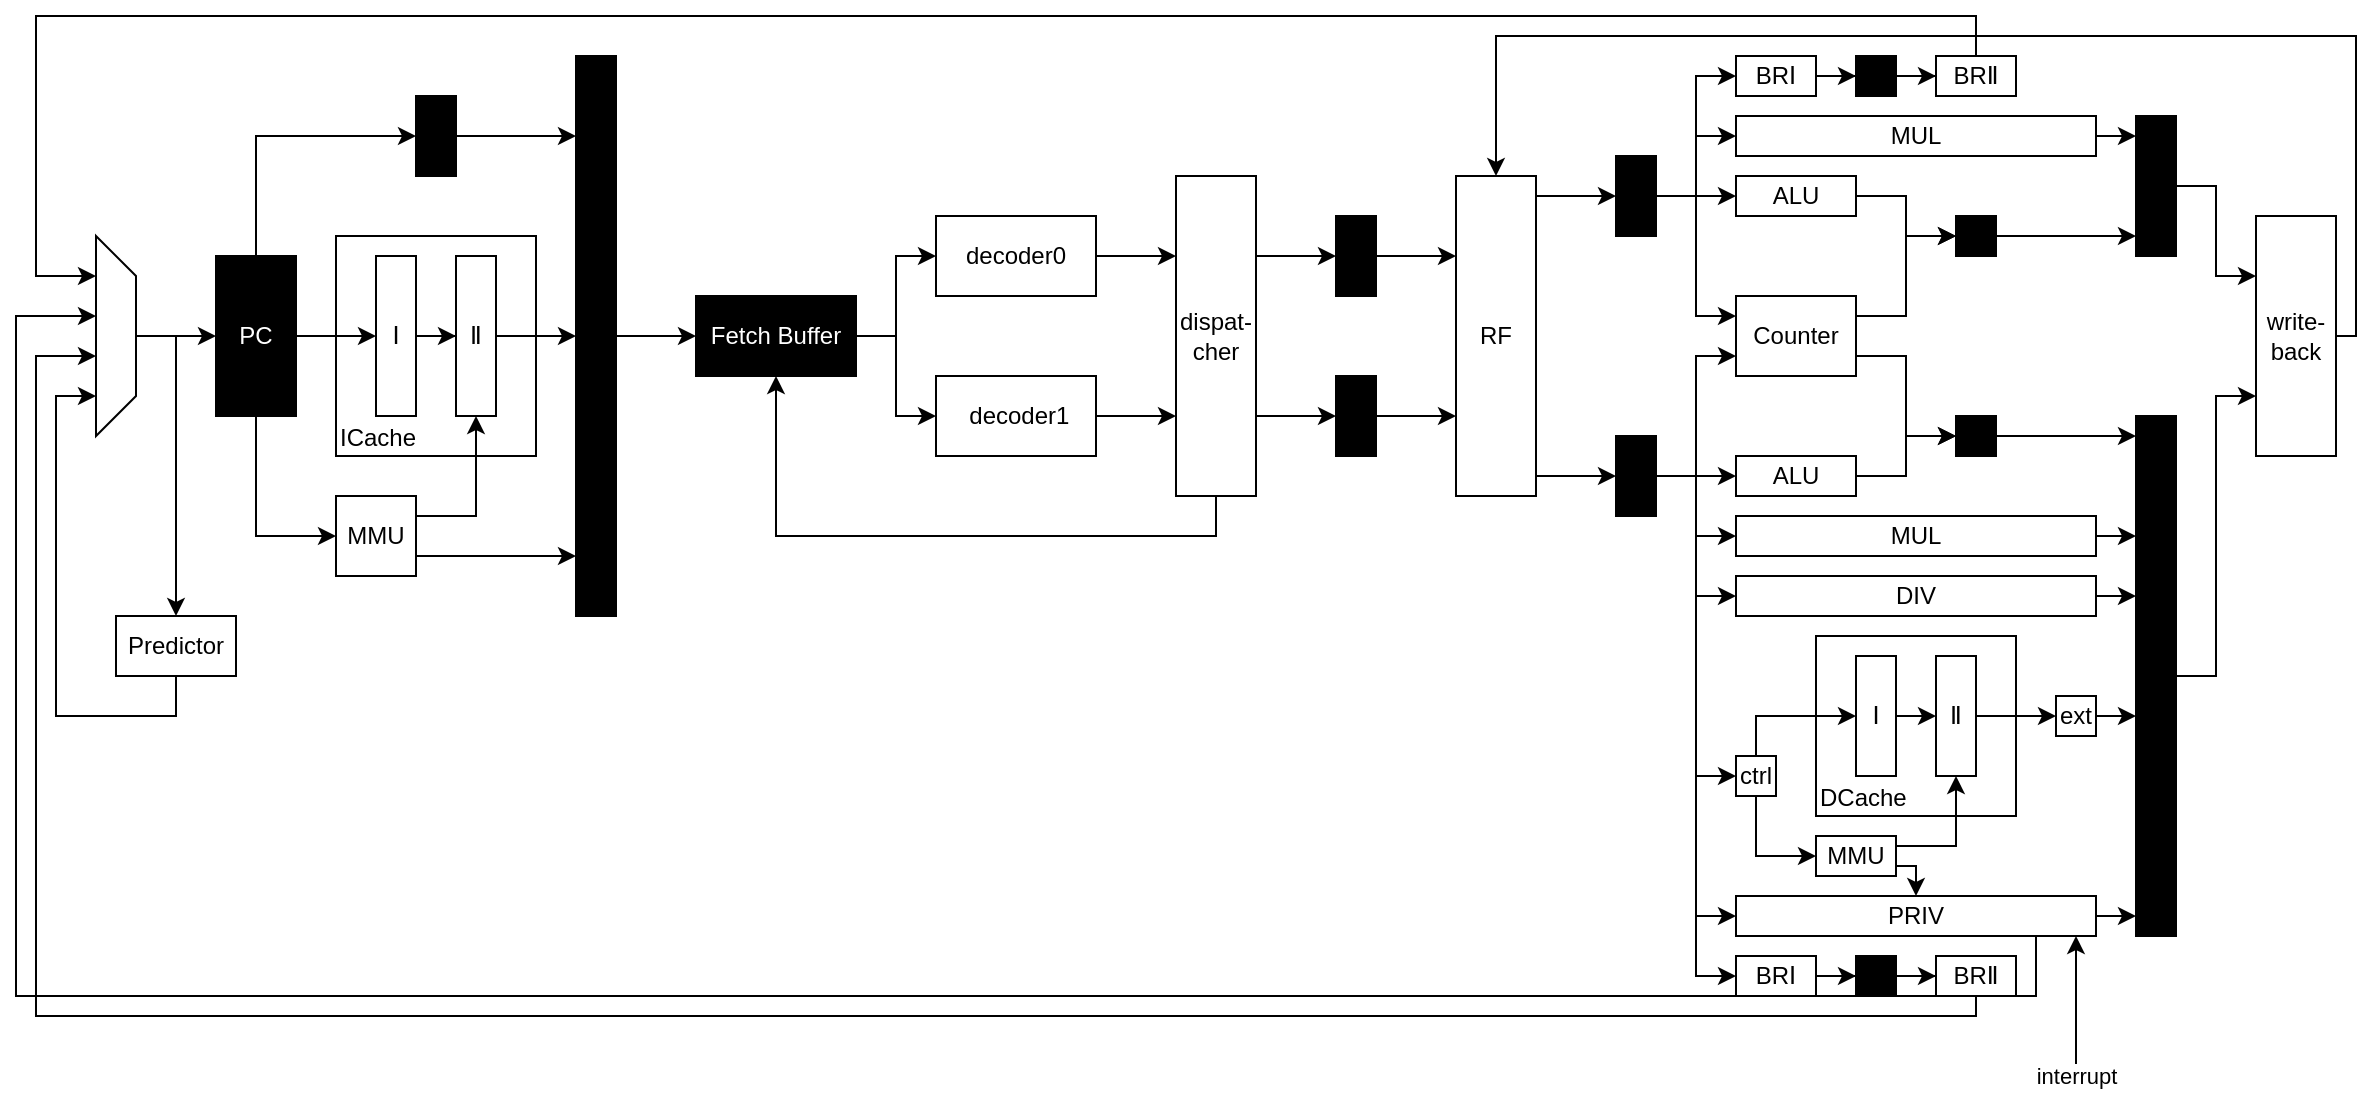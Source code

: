 <mxfile version="21.6.6" type="github">
  <diagram name="第 1 页" id="ULntmJ6luGdge8_btmcy">
    <mxGraphModel dx="696" dy="472" grid="1" gridSize="10" guides="0" tooltips="1" connect="1" arrows="1" fold="1" page="1" pageScale="1" pageWidth="1920" pageHeight="1200" math="0" shadow="0">
      <root>
        <mxCell id="0" />
        <mxCell id="1" parent="0" />
        <mxCell id="0Cq3oTAjbcM4r4e-5C2h-18" value="" style="edgeStyle=orthogonalEdgeStyle;rounded=0;orthogonalLoop=1;jettySize=auto;html=1;" edge="1" parent="1" source="0Cq3oTAjbcM4r4e-5C2h-2" target="0Cq3oTAjbcM4r4e-5C2h-17">
          <mxGeometry relative="1" as="geometry" />
        </mxCell>
        <mxCell id="0Cq3oTAjbcM4r4e-5C2h-154" style="edgeStyle=orthogonalEdgeStyle;rounded=0;orthogonalLoop=1;jettySize=auto;html=1;exitX=0.5;exitY=1;exitDx=0;exitDy=0;entryX=0;entryY=0.5;entryDx=0;entryDy=0;" edge="1" parent="1" source="0Cq3oTAjbcM4r4e-5C2h-2" target="0Cq3oTAjbcM4r4e-5C2h-153">
          <mxGeometry relative="1" as="geometry" />
        </mxCell>
        <mxCell id="0Cq3oTAjbcM4r4e-5C2h-159" style="edgeStyle=orthogonalEdgeStyle;rounded=0;orthogonalLoop=1;jettySize=auto;html=1;exitX=0.5;exitY=0;exitDx=0;exitDy=0;entryX=0;entryY=0.5;entryDx=0;entryDy=0;" edge="1" parent="1" source="0Cq3oTAjbcM4r4e-5C2h-2" target="0Cq3oTAjbcM4r4e-5C2h-145">
          <mxGeometry relative="1" as="geometry" />
        </mxCell>
        <mxCell id="0Cq3oTAjbcM4r4e-5C2h-2" value="PC" style="rounded=0;whiteSpace=wrap;html=1;fillColor=#000000;fontColor=#FFFFFF;" vertex="1" parent="1">
          <mxGeometry x="340" y="540" width="40" height="80" as="geometry" />
        </mxCell>
        <mxCell id="0Cq3oTAjbcM4r4e-5C2h-5" value="ICache" style="rounded=0;whiteSpace=wrap;html=1;fillColor=none;fontColor=default;labelBackgroundColor=none;labelPosition=center;verticalLabelPosition=middle;align=left;verticalAlign=bottom;" vertex="1" parent="1">
          <mxGeometry x="400" y="530" width="100" height="110" as="geometry" />
        </mxCell>
        <mxCell id="0Cq3oTAjbcM4r4e-5C2h-20" value="" style="edgeStyle=orthogonalEdgeStyle;rounded=0;orthogonalLoop=1;jettySize=auto;html=1;" edge="1" parent="1" source="0Cq3oTAjbcM4r4e-5C2h-17" target="0Cq3oTAjbcM4r4e-5C2h-19">
          <mxGeometry relative="1" as="geometry" />
        </mxCell>
        <mxCell id="0Cq3oTAjbcM4r4e-5C2h-17" value="Ⅰ" style="whiteSpace=wrap;html=1;fillColor=default;fontColor=default;rounded=0;" vertex="1" parent="1">
          <mxGeometry x="420" y="540" width="20" height="80" as="geometry" />
        </mxCell>
        <mxCell id="0Cq3oTAjbcM4r4e-5C2h-23" value="" style="edgeStyle=orthogonalEdgeStyle;rounded=0;orthogonalLoop=1;jettySize=auto;html=1;" edge="1" parent="1" source="0Cq3oTAjbcM4r4e-5C2h-19" target="0Cq3oTAjbcM4r4e-5C2h-22">
          <mxGeometry relative="1" as="geometry" />
        </mxCell>
        <mxCell id="0Cq3oTAjbcM4r4e-5C2h-19" value="Ⅱ" style="whiteSpace=wrap;html=1;fillColor=default;fontColor=default;rounded=0;" vertex="1" parent="1">
          <mxGeometry x="460" y="540" width="20" height="80" as="geometry" />
        </mxCell>
        <mxCell id="0Cq3oTAjbcM4r4e-5C2h-25" value="" style="edgeStyle=orthogonalEdgeStyle;rounded=0;orthogonalLoop=1;jettySize=auto;html=1;" edge="1" parent="1" source="0Cq3oTAjbcM4r4e-5C2h-22" target="0Cq3oTAjbcM4r4e-5C2h-24">
          <mxGeometry relative="1" as="geometry" />
        </mxCell>
        <mxCell id="0Cq3oTAjbcM4r4e-5C2h-22" value="" style="whiteSpace=wrap;html=1;fillColor=#000000;fontColor=default;rounded=0;" vertex="1" parent="1">
          <mxGeometry x="520" y="440" width="20" height="280" as="geometry" />
        </mxCell>
        <mxCell id="0Cq3oTAjbcM4r4e-5C2h-32" style="edgeStyle=orthogonalEdgeStyle;rounded=0;orthogonalLoop=1;jettySize=auto;html=1;exitX=1;exitY=0.5;exitDx=0;exitDy=0;entryX=0;entryY=0.5;entryDx=0;entryDy=0;" edge="1" parent="1" source="0Cq3oTAjbcM4r4e-5C2h-24" target="0Cq3oTAjbcM4r4e-5C2h-30">
          <mxGeometry relative="1" as="geometry" />
        </mxCell>
        <mxCell id="0Cq3oTAjbcM4r4e-5C2h-33" style="edgeStyle=orthogonalEdgeStyle;rounded=0;orthogonalLoop=1;jettySize=auto;html=1;exitX=1;exitY=0.5;exitDx=0;exitDy=0;entryX=0;entryY=0.5;entryDx=0;entryDy=0;" edge="1" parent="1" source="0Cq3oTAjbcM4r4e-5C2h-24" target="0Cq3oTAjbcM4r4e-5C2h-31">
          <mxGeometry relative="1" as="geometry" />
        </mxCell>
        <mxCell id="0Cq3oTAjbcM4r4e-5C2h-24" value="Fetch Buffer" style="whiteSpace=wrap;html=1;fillColor=#000000;rounded=0;fontColor=#FFFFFF;" vertex="1" parent="1">
          <mxGeometry x="580" y="560" width="80" height="40" as="geometry" />
        </mxCell>
        <mxCell id="0Cq3oTAjbcM4r4e-5C2h-41" value="" style="edgeStyle=orthogonalEdgeStyle;rounded=0;orthogonalLoop=1;jettySize=auto;html=1;entryX=0;entryY=0.25;entryDx=0;entryDy=0;" edge="1" parent="1" source="0Cq3oTAjbcM4r4e-5C2h-30" target="0Cq3oTAjbcM4r4e-5C2h-35">
          <mxGeometry relative="1" as="geometry" />
        </mxCell>
        <mxCell id="0Cq3oTAjbcM4r4e-5C2h-30" value="decoder0" style="rounded=0;whiteSpace=wrap;html=1;" vertex="1" parent="1">
          <mxGeometry x="700" y="520" width="80" height="40" as="geometry" />
        </mxCell>
        <mxCell id="0Cq3oTAjbcM4r4e-5C2h-42" style="edgeStyle=orthogonalEdgeStyle;rounded=0;orthogonalLoop=1;jettySize=auto;html=1;entryX=0;entryY=0.75;entryDx=0;entryDy=0;" edge="1" parent="1" source="0Cq3oTAjbcM4r4e-5C2h-31" target="0Cq3oTAjbcM4r4e-5C2h-35">
          <mxGeometry relative="1" as="geometry" />
        </mxCell>
        <mxCell id="0Cq3oTAjbcM4r4e-5C2h-31" value="&amp;nbsp;decoder1" style="rounded=0;whiteSpace=wrap;html=1;" vertex="1" parent="1">
          <mxGeometry x="700" y="600" width="80" height="40" as="geometry" />
        </mxCell>
        <mxCell id="0Cq3oTAjbcM4r4e-5C2h-51" style="edgeStyle=orthogonalEdgeStyle;rounded=0;orthogonalLoop=1;jettySize=auto;html=1;exitX=1;exitY=0.25;exitDx=0;exitDy=0;" edge="1" parent="1" source="0Cq3oTAjbcM4r4e-5C2h-35" target="0Cq3oTAjbcM4r4e-5C2h-50">
          <mxGeometry relative="1" as="geometry" />
        </mxCell>
        <mxCell id="0Cq3oTAjbcM4r4e-5C2h-53" style="edgeStyle=orthogonalEdgeStyle;rounded=0;orthogonalLoop=1;jettySize=auto;html=1;exitX=1;exitY=0.75;exitDx=0;exitDy=0;" edge="1" parent="1" source="0Cq3oTAjbcM4r4e-5C2h-35" target="0Cq3oTAjbcM4r4e-5C2h-52">
          <mxGeometry relative="1" as="geometry" />
        </mxCell>
        <mxCell id="0Cq3oTAjbcM4r4e-5C2h-182" style="edgeStyle=orthogonalEdgeStyle;rounded=0;orthogonalLoop=1;jettySize=auto;html=1;exitX=0.5;exitY=1;exitDx=0;exitDy=0;entryX=0.5;entryY=1;entryDx=0;entryDy=0;" edge="1" parent="1" source="0Cq3oTAjbcM4r4e-5C2h-35" target="0Cq3oTAjbcM4r4e-5C2h-24">
          <mxGeometry relative="1" as="geometry" />
        </mxCell>
        <mxCell id="0Cq3oTAjbcM4r4e-5C2h-35" value="dispat-&lt;br&gt;cher" style="whiteSpace=wrap;html=1;rounded=0;labelPosition=center;verticalLabelPosition=middle;align=center;verticalAlign=middle;" vertex="1" parent="1">
          <mxGeometry x="820" y="500" width="40" height="160" as="geometry" />
        </mxCell>
        <mxCell id="0Cq3oTAjbcM4r4e-5C2h-55" style="edgeStyle=orthogonalEdgeStyle;rounded=0;orthogonalLoop=1;jettySize=auto;html=1;exitX=1;exitY=0.5;exitDx=0;exitDy=0;entryX=0;entryY=0.25;entryDx=0;entryDy=0;" edge="1" parent="1" source="0Cq3oTAjbcM4r4e-5C2h-50" target="0Cq3oTAjbcM4r4e-5C2h-54">
          <mxGeometry relative="1" as="geometry" />
        </mxCell>
        <mxCell id="0Cq3oTAjbcM4r4e-5C2h-50" value="" style="whiteSpace=wrap;html=1;fillColor=#000000;fontColor=default;rounded=0;" vertex="1" parent="1">
          <mxGeometry x="900" y="520" width="20" height="40" as="geometry" />
        </mxCell>
        <mxCell id="0Cq3oTAjbcM4r4e-5C2h-56" style="edgeStyle=orthogonalEdgeStyle;rounded=0;orthogonalLoop=1;jettySize=auto;html=1;exitX=1;exitY=0.5;exitDx=0;exitDy=0;entryX=0;entryY=0.75;entryDx=0;entryDy=0;" edge="1" parent="1" source="0Cq3oTAjbcM4r4e-5C2h-52" target="0Cq3oTAjbcM4r4e-5C2h-54">
          <mxGeometry relative="1" as="geometry" />
        </mxCell>
        <mxCell id="0Cq3oTAjbcM4r4e-5C2h-52" value="" style="whiteSpace=wrap;html=1;fillColor=#000000;fontColor=default;rounded=0;" vertex="1" parent="1">
          <mxGeometry x="900" y="600" width="20" height="40" as="geometry" />
        </mxCell>
        <mxCell id="0Cq3oTAjbcM4r4e-5C2h-60" style="edgeStyle=orthogonalEdgeStyle;rounded=0;orthogonalLoop=1;jettySize=auto;html=1;exitX=1;exitY=0.75;exitDx=0;exitDy=0;" edge="1" parent="1" source="0Cq3oTAjbcM4r4e-5C2h-54" target="0Cq3oTAjbcM4r4e-5C2h-59">
          <mxGeometry relative="1" as="geometry">
            <Array as="points">
              <mxPoint x="1000" y="650" />
            </Array>
          </mxGeometry>
        </mxCell>
        <mxCell id="0Cq3oTAjbcM4r4e-5C2h-61" style="edgeStyle=orthogonalEdgeStyle;rounded=0;orthogonalLoop=1;jettySize=auto;html=1;exitX=1;exitY=0.25;exitDx=0;exitDy=0;" edge="1" parent="1" source="0Cq3oTAjbcM4r4e-5C2h-54" target="0Cq3oTAjbcM4r4e-5C2h-58">
          <mxGeometry relative="1" as="geometry">
            <Array as="points">
              <mxPoint x="1000" y="510" />
            </Array>
          </mxGeometry>
        </mxCell>
        <mxCell id="0Cq3oTAjbcM4r4e-5C2h-54" value="RF" style="rounded=0;whiteSpace=wrap;html=1;" vertex="1" parent="1">
          <mxGeometry x="960" y="500" width="40" height="160" as="geometry" />
        </mxCell>
        <mxCell id="0Cq3oTAjbcM4r4e-5C2h-63" style="edgeStyle=orthogonalEdgeStyle;rounded=0;orthogonalLoop=1;jettySize=auto;html=1;exitX=1;exitY=0.5;exitDx=0;exitDy=0;entryX=0;entryY=0.5;entryDx=0;entryDy=0;" edge="1" parent="1" source="0Cq3oTAjbcM4r4e-5C2h-58" target="0Cq3oTAjbcM4r4e-5C2h-62">
          <mxGeometry relative="1" as="geometry" />
        </mxCell>
        <mxCell id="0Cq3oTAjbcM4r4e-5C2h-65" style="edgeStyle=orthogonalEdgeStyle;rounded=0;orthogonalLoop=1;jettySize=auto;html=1;exitX=1;exitY=0.5;exitDx=0;exitDy=0;entryX=0;entryY=0.5;entryDx=0;entryDy=0;" edge="1" parent="1" source="0Cq3oTAjbcM4r4e-5C2h-58" target="0Cq3oTAjbcM4r4e-5C2h-64">
          <mxGeometry relative="1" as="geometry" />
        </mxCell>
        <mxCell id="0Cq3oTAjbcM4r4e-5C2h-71" style="edgeStyle=orthogonalEdgeStyle;rounded=0;orthogonalLoop=1;jettySize=auto;html=1;exitX=1;exitY=0.5;exitDx=0;exitDy=0;entryX=0;entryY=0.5;entryDx=0;entryDy=0;" edge="1" parent="1" source="0Cq3oTAjbcM4r4e-5C2h-58" target="0Cq3oTAjbcM4r4e-5C2h-70">
          <mxGeometry relative="1" as="geometry" />
        </mxCell>
        <mxCell id="0Cq3oTAjbcM4r4e-5C2h-114" style="edgeStyle=orthogonalEdgeStyle;rounded=0;orthogonalLoop=1;jettySize=auto;html=1;exitX=1;exitY=0.5;exitDx=0;exitDy=0;entryX=0;entryY=0.25;entryDx=0;entryDy=0;" edge="1" parent="1" source="0Cq3oTAjbcM4r4e-5C2h-58" target="0Cq3oTAjbcM4r4e-5C2h-113">
          <mxGeometry relative="1" as="geometry">
            <mxPoint x="1100.0" y="535" as="targetPoint" />
          </mxGeometry>
        </mxCell>
        <mxCell id="0Cq3oTAjbcM4r4e-5C2h-58" value="" style="whiteSpace=wrap;html=1;fillColor=#000000;fontColor=default;rounded=0;" vertex="1" parent="1">
          <mxGeometry x="1040" y="490" width="20" height="40" as="geometry" />
        </mxCell>
        <mxCell id="0Cq3oTAjbcM4r4e-5C2h-98" style="edgeStyle=orthogonalEdgeStyle;rounded=0;orthogonalLoop=1;jettySize=auto;html=1;exitX=1;exitY=0.5;exitDx=0;exitDy=0;entryX=0;entryY=0.5;entryDx=0;entryDy=0;" edge="1" parent="1" source="0Cq3oTAjbcM4r4e-5C2h-59" target="0Cq3oTAjbcM4r4e-5C2h-96">
          <mxGeometry relative="1" as="geometry" />
        </mxCell>
        <mxCell id="0Cq3oTAjbcM4r4e-5C2h-99" style="edgeStyle=orthogonalEdgeStyle;rounded=0;orthogonalLoop=1;jettySize=auto;html=1;exitX=1;exitY=0.5;exitDx=0;exitDy=0;entryX=0;entryY=0.5;entryDx=0;entryDy=0;" edge="1" parent="1" source="0Cq3oTAjbcM4r4e-5C2h-59" target="0Cq3oTAjbcM4r4e-5C2h-92">
          <mxGeometry relative="1" as="geometry" />
        </mxCell>
        <mxCell id="0Cq3oTAjbcM4r4e-5C2h-100" style="edgeStyle=orthogonalEdgeStyle;rounded=0;orthogonalLoop=1;jettySize=auto;html=1;exitX=1;exitY=0.5;exitDx=0;exitDy=0;entryX=0;entryY=0.5;entryDx=0;entryDy=0;" edge="1" parent="1" source="0Cq3oTAjbcM4r4e-5C2h-59" target="0Cq3oTAjbcM4r4e-5C2h-93">
          <mxGeometry relative="1" as="geometry" />
        </mxCell>
        <mxCell id="0Cq3oTAjbcM4r4e-5C2h-101" style="edgeStyle=orthogonalEdgeStyle;rounded=0;orthogonalLoop=1;jettySize=auto;html=1;exitX=1;exitY=0.5;exitDx=0;exitDy=0;entryX=0;entryY=0.5;entryDx=0;entryDy=0;" edge="1" parent="1" source="0Cq3oTAjbcM4r4e-5C2h-59" target="0Cq3oTAjbcM4r4e-5C2h-94">
          <mxGeometry relative="1" as="geometry" />
        </mxCell>
        <mxCell id="0Cq3oTAjbcM4r4e-5C2h-115" style="edgeStyle=orthogonalEdgeStyle;rounded=0;orthogonalLoop=1;jettySize=auto;html=1;exitX=1;exitY=0.5;exitDx=0;exitDy=0;entryX=0;entryY=0.75;entryDx=0;entryDy=0;" edge="1" parent="1" source="0Cq3oTAjbcM4r4e-5C2h-59" target="0Cq3oTAjbcM4r4e-5C2h-113">
          <mxGeometry relative="1" as="geometry" />
        </mxCell>
        <mxCell id="0Cq3oTAjbcM4r4e-5C2h-130" style="edgeStyle=orthogonalEdgeStyle;rounded=0;orthogonalLoop=1;jettySize=auto;html=1;exitX=1;exitY=0.5;exitDx=0;exitDy=0;entryX=0;entryY=0.5;entryDx=0;entryDy=0;" edge="1" parent="1" source="0Cq3oTAjbcM4r4e-5C2h-59" target="0Cq3oTAjbcM4r4e-5C2h-86">
          <mxGeometry relative="1" as="geometry" />
        </mxCell>
        <mxCell id="0Cq3oTAjbcM4r4e-5C2h-173" style="edgeStyle=orthogonalEdgeStyle;rounded=0;orthogonalLoop=1;jettySize=auto;html=1;exitX=1;exitY=0.5;exitDx=0;exitDy=0;entryX=0;entryY=0.5;entryDx=0;entryDy=0;" edge="1" parent="1" source="0Cq3oTAjbcM4r4e-5C2h-59" target="0Cq3oTAjbcM4r4e-5C2h-132">
          <mxGeometry relative="1" as="geometry" />
        </mxCell>
        <mxCell id="0Cq3oTAjbcM4r4e-5C2h-59" value="" style="whiteSpace=wrap;html=1;fillColor=#000000;fontColor=default;rounded=0;" vertex="1" parent="1">
          <mxGeometry x="1040" y="630" width="20" height="40" as="geometry" />
        </mxCell>
        <mxCell id="0Cq3oTAjbcM4r4e-5C2h-190" style="edgeStyle=orthogonalEdgeStyle;rounded=0;orthogonalLoop=1;jettySize=auto;html=1;exitX=1;exitY=0.5;exitDx=0;exitDy=0;entryX=0;entryY=0.5;entryDx=0;entryDy=0;" edge="1" parent="1" source="0Cq3oTAjbcM4r4e-5C2h-62" target="0Cq3oTAjbcM4r4e-5C2h-66">
          <mxGeometry relative="1" as="geometry" />
        </mxCell>
        <mxCell id="0Cq3oTAjbcM4r4e-5C2h-62" value="ALU" style="rounded=0;whiteSpace=wrap;html=1;" vertex="1" parent="1">
          <mxGeometry x="1100" y="500" width="60" height="20" as="geometry" />
        </mxCell>
        <mxCell id="0Cq3oTAjbcM4r4e-5C2h-69" style="edgeStyle=orthogonalEdgeStyle;rounded=0;orthogonalLoop=1;jettySize=auto;html=1;exitX=1;exitY=0.5;exitDx=0;exitDy=0;" edge="1" parent="1" source="0Cq3oTAjbcM4r4e-5C2h-64" target="0Cq3oTAjbcM4r4e-5C2h-68">
          <mxGeometry relative="1" as="geometry" />
        </mxCell>
        <mxCell id="0Cq3oTAjbcM4r4e-5C2h-64" value="BRⅠ" style="rounded=0;whiteSpace=wrap;html=1;" vertex="1" parent="1">
          <mxGeometry x="1100" y="440" width="40" height="20" as="geometry" />
        </mxCell>
        <mxCell id="0Cq3oTAjbcM4r4e-5C2h-105" style="edgeStyle=orthogonalEdgeStyle;rounded=0;orthogonalLoop=1;jettySize=auto;html=1;exitX=1;exitY=0.5;exitDx=0;exitDy=0;" edge="1" parent="1" source="0Cq3oTAjbcM4r4e-5C2h-66">
          <mxGeometry relative="1" as="geometry">
            <mxPoint x="1300" y="530" as="targetPoint" />
          </mxGeometry>
        </mxCell>
        <mxCell id="0Cq3oTAjbcM4r4e-5C2h-66" value="" style="whiteSpace=wrap;html=1;fillColor=#000000;fontColor=default;rounded=0;" vertex="1" parent="1">
          <mxGeometry x="1210" y="520" width="20" height="20" as="geometry" />
        </mxCell>
        <mxCell id="0Cq3oTAjbcM4r4e-5C2h-74" style="edgeStyle=orthogonalEdgeStyle;rounded=0;orthogonalLoop=1;jettySize=auto;html=1;exitX=1;exitY=0.5;exitDx=0;exitDy=0;" edge="1" parent="1" source="0Cq3oTAjbcM4r4e-5C2h-68" target="0Cq3oTAjbcM4r4e-5C2h-73">
          <mxGeometry relative="1" as="geometry" />
        </mxCell>
        <mxCell id="0Cq3oTAjbcM4r4e-5C2h-68" value="" style="whiteSpace=wrap;html=1;fillColor=#000000;fontColor=default;rounded=0;" vertex="1" parent="1">
          <mxGeometry x="1160" y="440" width="20" height="20" as="geometry" />
        </mxCell>
        <mxCell id="0Cq3oTAjbcM4r4e-5C2h-104" style="edgeStyle=orthogonalEdgeStyle;rounded=0;orthogonalLoop=1;jettySize=auto;html=1;exitX=1;exitY=0.5;exitDx=0;exitDy=0;" edge="1" parent="1" source="0Cq3oTAjbcM4r4e-5C2h-70">
          <mxGeometry relative="1" as="geometry">
            <mxPoint x="1300" y="480" as="targetPoint" />
          </mxGeometry>
        </mxCell>
        <mxCell id="0Cq3oTAjbcM4r4e-5C2h-70" value="MUL" style="rounded=0;whiteSpace=wrap;html=1;" vertex="1" parent="1">
          <mxGeometry x="1100" y="470" width="180" height="20" as="geometry" />
        </mxCell>
        <mxCell id="0Cq3oTAjbcM4r4e-5C2h-78" style="edgeStyle=orthogonalEdgeStyle;rounded=0;orthogonalLoop=1;jettySize=auto;html=1;exitX=0.5;exitY=0;exitDx=0;exitDy=0;" edge="1" parent="1" source="0Cq3oTAjbcM4r4e-5C2h-73">
          <mxGeometry relative="1" as="geometry">
            <mxPoint x="280" y="550" as="targetPoint" />
            <Array as="points">
              <mxPoint x="1220" y="420" />
              <mxPoint x="250" y="420" />
              <mxPoint x="250" y="550" />
            </Array>
          </mxGeometry>
        </mxCell>
        <mxCell id="0Cq3oTAjbcM4r4e-5C2h-73" value="BRⅡ" style="rounded=0;whiteSpace=wrap;html=1;" vertex="1" parent="1">
          <mxGeometry x="1200" y="440" width="40" height="20" as="geometry" />
        </mxCell>
        <mxCell id="0Cq3oTAjbcM4r4e-5C2h-169" style="edgeStyle=orthogonalEdgeStyle;rounded=0;orthogonalLoop=1;jettySize=auto;html=1;exitX=1;exitY=0.5;exitDx=0;exitDy=0;entryX=0;entryY=0.25;entryDx=0;entryDy=0;" edge="1" parent="1" source="0Cq3oTAjbcM4r4e-5C2h-81" target="0Cq3oTAjbcM4r4e-5C2h-168">
          <mxGeometry relative="1" as="geometry" />
        </mxCell>
        <mxCell id="0Cq3oTAjbcM4r4e-5C2h-81" value="" style="whiteSpace=wrap;html=1;fillColor=#000000;fontColor=default;rounded=0;" vertex="1" parent="1">
          <mxGeometry x="1300" y="470" width="20" height="70" as="geometry" />
        </mxCell>
        <mxCell id="0Cq3oTAjbcM4r4e-5C2h-85" style="edgeStyle=orthogonalEdgeStyle;rounded=0;orthogonalLoop=1;jettySize=auto;html=1;exitX=1;exitY=0.5;exitDx=0;exitDy=0;" edge="1" parent="1" source="0Cq3oTAjbcM4r4e-5C2h-86" target="0Cq3oTAjbcM4r4e-5C2h-88">
          <mxGeometry relative="1" as="geometry" />
        </mxCell>
        <mxCell id="0Cq3oTAjbcM4r4e-5C2h-86" value="BRⅠ" style="rounded=0;whiteSpace=wrap;html=1;" vertex="1" parent="1">
          <mxGeometry x="1100" y="890" width="40" height="20" as="geometry" />
        </mxCell>
        <mxCell id="0Cq3oTAjbcM4r4e-5C2h-87" style="edgeStyle=orthogonalEdgeStyle;rounded=0;orthogonalLoop=1;jettySize=auto;html=1;exitX=1;exitY=0.5;exitDx=0;exitDy=0;" edge="1" parent="1" source="0Cq3oTAjbcM4r4e-5C2h-88" target="0Cq3oTAjbcM4r4e-5C2h-89">
          <mxGeometry relative="1" as="geometry" />
        </mxCell>
        <mxCell id="0Cq3oTAjbcM4r4e-5C2h-88" value="" style="whiteSpace=wrap;html=1;fillColor=#000000;fontColor=default;rounded=0;" vertex="1" parent="1">
          <mxGeometry x="1160" y="890" width="20" height="20" as="geometry" />
        </mxCell>
        <mxCell id="0Cq3oTAjbcM4r4e-5C2h-144" style="edgeStyle=orthogonalEdgeStyle;rounded=0;orthogonalLoop=1;jettySize=auto;html=1;exitX=0.5;exitY=1;exitDx=0;exitDy=0;" edge="1" parent="1" source="0Cq3oTAjbcM4r4e-5C2h-89">
          <mxGeometry relative="1" as="geometry">
            <mxPoint x="280" y="590" as="targetPoint" />
            <Array as="points">
              <mxPoint x="1220" y="920" />
              <mxPoint x="250" y="920" />
              <mxPoint x="250" y="590" />
              <mxPoint x="280" y="590" />
            </Array>
          </mxGeometry>
        </mxCell>
        <mxCell id="0Cq3oTAjbcM4r4e-5C2h-89" value="BRⅡ" style="rounded=0;whiteSpace=wrap;html=1;" vertex="1" parent="1">
          <mxGeometry x="1200" y="890" width="40" height="20" as="geometry" />
        </mxCell>
        <mxCell id="0Cq3oTAjbcM4r4e-5C2h-106" style="edgeStyle=orthogonalEdgeStyle;rounded=0;orthogonalLoop=1;jettySize=auto;html=1;exitX=1;exitY=0.5;exitDx=0;exitDy=0;" edge="1" parent="1" source="0Cq3oTAjbcM4r4e-5C2h-92">
          <mxGeometry relative="1" as="geometry">
            <mxPoint x="1300" y="680" as="targetPoint" />
          </mxGeometry>
        </mxCell>
        <mxCell id="0Cq3oTAjbcM4r4e-5C2h-92" value="MUL" style="rounded=0;whiteSpace=wrap;html=1;" vertex="1" parent="1">
          <mxGeometry x="1100" y="670" width="180" height="20" as="geometry" />
        </mxCell>
        <mxCell id="0Cq3oTAjbcM4r4e-5C2h-109" style="edgeStyle=orthogonalEdgeStyle;rounded=0;orthogonalLoop=1;jettySize=auto;html=1;exitX=1;exitY=0.5;exitDx=0;exitDy=0;" edge="1" parent="1" source="0Cq3oTAjbcM4r4e-5C2h-93">
          <mxGeometry relative="1" as="geometry">
            <mxPoint x="1300" y="709.857" as="targetPoint" />
          </mxGeometry>
        </mxCell>
        <mxCell id="0Cq3oTAjbcM4r4e-5C2h-93" value="DIV" style="rounded=0;whiteSpace=wrap;html=1;" vertex="1" parent="1">
          <mxGeometry x="1100" y="700" width="180" height="20" as="geometry" />
        </mxCell>
        <mxCell id="0Cq3oTAjbcM4r4e-5C2h-110" style="edgeStyle=orthogonalEdgeStyle;rounded=0;orthogonalLoop=1;jettySize=auto;html=1;exitX=1;exitY=0.5;exitDx=0;exitDy=0;" edge="1" parent="1" source="0Cq3oTAjbcM4r4e-5C2h-94">
          <mxGeometry relative="1" as="geometry">
            <mxPoint x="1300" y="870" as="targetPoint" />
          </mxGeometry>
        </mxCell>
        <mxCell id="0Cq3oTAjbcM4r4e-5C2h-181" style="edgeStyle=orthogonalEdgeStyle;rounded=0;orthogonalLoop=1;jettySize=auto;html=1;" edge="1" parent="1">
          <mxGeometry relative="1" as="geometry">
            <mxPoint x="280" y="570" as="targetPoint" />
            <mxPoint x="1250" y="860" as="sourcePoint" />
            <Array as="points">
              <mxPoint x="1250" y="910" />
              <mxPoint x="240" y="910" />
              <mxPoint x="240" y="570" />
              <mxPoint x="280" y="570" />
            </Array>
          </mxGeometry>
        </mxCell>
        <mxCell id="0Cq3oTAjbcM4r4e-5C2h-94" value="PRIV" style="rounded=0;whiteSpace=wrap;html=1;" vertex="1" parent="1">
          <mxGeometry x="1100" y="860" width="180" height="20" as="geometry" />
        </mxCell>
        <mxCell id="0Cq3oTAjbcM4r4e-5C2h-188" style="edgeStyle=orthogonalEdgeStyle;rounded=0;orthogonalLoop=1;jettySize=auto;html=1;exitX=1;exitY=0.5;exitDx=0;exitDy=0;entryX=0;entryY=0.5;entryDx=0;entryDy=0;" edge="1" parent="1" source="0Cq3oTAjbcM4r4e-5C2h-96" target="0Cq3oTAjbcM4r4e-5C2h-97">
          <mxGeometry relative="1" as="geometry">
            <mxPoint x="1176.76" y="650.7" as="targetPoint" />
          </mxGeometry>
        </mxCell>
        <mxCell id="0Cq3oTAjbcM4r4e-5C2h-96" value="ALU" style="rounded=0;whiteSpace=wrap;html=1;" vertex="1" parent="1">
          <mxGeometry x="1100" y="640" width="60" height="20" as="geometry" />
        </mxCell>
        <mxCell id="0Cq3oTAjbcM4r4e-5C2h-107" style="edgeStyle=orthogonalEdgeStyle;rounded=0;orthogonalLoop=1;jettySize=auto;html=1;exitX=1;exitY=0.5;exitDx=0;exitDy=0;" edge="1" parent="1" source="0Cq3oTAjbcM4r4e-5C2h-97">
          <mxGeometry relative="1" as="geometry">
            <mxPoint x="1300" y="630" as="targetPoint" />
          </mxGeometry>
        </mxCell>
        <mxCell id="0Cq3oTAjbcM4r4e-5C2h-97" value="" style="whiteSpace=wrap;html=1;fillColor=#000000;fontColor=default;rounded=0;" vertex="1" parent="1">
          <mxGeometry x="1210" y="620" width="20" height="20" as="geometry" />
        </mxCell>
        <mxCell id="0Cq3oTAjbcM4r4e-5C2h-170" style="edgeStyle=orthogonalEdgeStyle;rounded=0;orthogonalLoop=1;jettySize=auto;html=1;exitX=1;exitY=0.5;exitDx=0;exitDy=0;entryX=0;entryY=0.75;entryDx=0;entryDy=0;" edge="1" parent="1" source="0Cq3oTAjbcM4r4e-5C2h-102" target="0Cq3oTAjbcM4r4e-5C2h-168">
          <mxGeometry relative="1" as="geometry" />
        </mxCell>
        <mxCell id="0Cq3oTAjbcM4r4e-5C2h-102" value="" style="whiteSpace=wrap;html=1;fillColor=#000000;fontColor=default;rounded=0;" vertex="1" parent="1">
          <mxGeometry x="1300" y="620" width="20" height="260" as="geometry" />
        </mxCell>
        <mxCell id="0Cq3oTAjbcM4r4e-5C2h-187" style="edgeStyle=orthogonalEdgeStyle;rounded=0;orthogonalLoop=1;jettySize=auto;html=1;exitX=1;exitY=0.75;exitDx=0;exitDy=0;entryX=0;entryY=0.5;entryDx=0;entryDy=0;" edge="1" parent="1" source="0Cq3oTAjbcM4r4e-5C2h-113" target="0Cq3oTAjbcM4r4e-5C2h-97">
          <mxGeometry relative="1" as="geometry">
            <mxPoint x="1180" y="637.5" as="targetPoint" />
          </mxGeometry>
        </mxCell>
        <mxCell id="0Cq3oTAjbcM4r4e-5C2h-191" style="edgeStyle=orthogonalEdgeStyle;rounded=0;orthogonalLoop=1;jettySize=auto;html=1;exitX=1;exitY=0.25;exitDx=0;exitDy=0;entryX=0;entryY=0.5;entryDx=0;entryDy=0;" edge="1" parent="1" source="0Cq3oTAjbcM4r4e-5C2h-113" target="0Cq3oTAjbcM4r4e-5C2h-66">
          <mxGeometry relative="1" as="geometry" />
        </mxCell>
        <mxCell id="0Cq3oTAjbcM4r4e-5C2h-113" value="Counter" style="rounded=0;whiteSpace=wrap;html=1;" vertex="1" parent="1">
          <mxGeometry x="1100" y="560" width="60" height="40" as="geometry" />
        </mxCell>
        <mxCell id="0Cq3oTAjbcM4r4e-5C2h-128" value="DCache" style="rounded=0;whiteSpace=wrap;html=1;labelPosition=center;verticalLabelPosition=middle;align=left;verticalAlign=bottom;fillColor=none;" vertex="1" parent="1">
          <mxGeometry x="1140" y="730" width="100" height="90" as="geometry" />
        </mxCell>
        <mxCell id="0Cq3oTAjbcM4r4e-5C2h-178" style="edgeStyle=orthogonalEdgeStyle;rounded=0;orthogonalLoop=1;jettySize=auto;html=1;exitX=1;exitY=0.25;exitDx=0;exitDy=0;entryX=0.5;entryY=1;entryDx=0;entryDy=0;" edge="1" parent="1" source="0Cq3oTAjbcM4r4e-5C2h-131" target="0Cq3oTAjbcM4r4e-5C2h-161">
          <mxGeometry relative="1" as="geometry" />
        </mxCell>
        <mxCell id="0Cq3oTAjbcM4r4e-5C2h-179" style="edgeStyle=orthogonalEdgeStyle;rounded=0;orthogonalLoop=1;jettySize=auto;html=1;exitX=1;exitY=0.75;exitDx=0;exitDy=0;entryX=0.5;entryY=0;entryDx=0;entryDy=0;" edge="1" parent="1" source="0Cq3oTAjbcM4r4e-5C2h-131" target="0Cq3oTAjbcM4r4e-5C2h-94">
          <mxGeometry relative="1" as="geometry" />
        </mxCell>
        <mxCell id="0Cq3oTAjbcM4r4e-5C2h-131" value="MMU" style="rounded=0;whiteSpace=wrap;html=1;" vertex="1" parent="1">
          <mxGeometry x="1140" y="830" width="40" height="20" as="geometry" />
        </mxCell>
        <mxCell id="0Cq3oTAjbcM4r4e-5C2h-174" style="edgeStyle=orthogonalEdgeStyle;rounded=0;orthogonalLoop=1;jettySize=auto;html=1;exitX=0.5;exitY=1;exitDx=0;exitDy=0;entryX=0;entryY=0.5;entryDx=0;entryDy=0;" edge="1" parent="1" source="0Cq3oTAjbcM4r4e-5C2h-132" target="0Cq3oTAjbcM4r4e-5C2h-131">
          <mxGeometry relative="1" as="geometry" />
        </mxCell>
        <mxCell id="0Cq3oTAjbcM4r4e-5C2h-175" style="edgeStyle=orthogonalEdgeStyle;rounded=0;orthogonalLoop=1;jettySize=auto;html=1;exitX=0.5;exitY=0;exitDx=0;exitDy=0;entryX=0;entryY=0.5;entryDx=0;entryDy=0;" edge="1" parent="1" source="0Cq3oTAjbcM4r4e-5C2h-132" target="0Cq3oTAjbcM4r4e-5C2h-160">
          <mxGeometry relative="1" as="geometry" />
        </mxCell>
        <mxCell id="0Cq3oTAjbcM4r4e-5C2h-132" value="ctrl" style="rounded=0;whiteSpace=wrap;html=1;labelPosition=center;verticalLabelPosition=middle;align=center;verticalAlign=middle;" vertex="1" parent="1">
          <mxGeometry x="1100" y="790" width="20" height="20" as="geometry" />
        </mxCell>
        <mxCell id="0Cq3oTAjbcM4r4e-5C2h-146" style="edgeStyle=orthogonalEdgeStyle;rounded=0;orthogonalLoop=1;jettySize=auto;html=1;exitX=1;exitY=0.5;exitDx=0;exitDy=0;" edge="1" parent="1" source="0Cq3oTAjbcM4r4e-5C2h-145">
          <mxGeometry relative="1" as="geometry">
            <mxPoint x="520" y="480" as="targetPoint" />
          </mxGeometry>
        </mxCell>
        <mxCell id="0Cq3oTAjbcM4r4e-5C2h-145" value="" style="rounded=0;whiteSpace=wrap;html=1;fillColor=#000000;" vertex="1" parent="1">
          <mxGeometry x="440" y="460" width="20" height="40" as="geometry" />
        </mxCell>
        <mxCell id="0Cq3oTAjbcM4r4e-5C2h-166" style="edgeStyle=orthogonalEdgeStyle;rounded=0;orthogonalLoop=1;jettySize=auto;html=1;exitX=1;exitY=0.5;exitDx=0;exitDy=0;" edge="1" parent="1" source="0Cq3oTAjbcM4r4e-5C2h-147">
          <mxGeometry relative="1" as="geometry">
            <mxPoint x="1300" y="770" as="targetPoint" />
          </mxGeometry>
        </mxCell>
        <mxCell id="0Cq3oTAjbcM4r4e-5C2h-147" value="ext" style="rounded=0;whiteSpace=wrap;html=1;labelPosition=center;verticalLabelPosition=middle;align=center;verticalAlign=middle;" vertex="1" parent="1">
          <mxGeometry x="1260" y="760" width="20" height="20" as="geometry" />
        </mxCell>
        <mxCell id="0Cq3oTAjbcM4r4e-5C2h-155" style="edgeStyle=orthogonalEdgeStyle;rounded=0;orthogonalLoop=1;jettySize=auto;html=1;exitX=1;exitY=0.25;exitDx=0;exitDy=0;entryX=0.5;entryY=1;entryDx=0;entryDy=0;" edge="1" parent="1" source="0Cq3oTAjbcM4r4e-5C2h-153" target="0Cq3oTAjbcM4r4e-5C2h-19">
          <mxGeometry relative="1" as="geometry" />
        </mxCell>
        <mxCell id="0Cq3oTAjbcM4r4e-5C2h-157" style="edgeStyle=orthogonalEdgeStyle;rounded=0;orthogonalLoop=1;jettySize=auto;html=1;exitX=1;exitY=0.75;exitDx=0;exitDy=0;" edge="1" parent="1" source="0Cq3oTAjbcM4r4e-5C2h-153">
          <mxGeometry relative="1" as="geometry">
            <mxPoint x="520" y="690" as="targetPoint" />
          </mxGeometry>
        </mxCell>
        <mxCell id="0Cq3oTAjbcM4r4e-5C2h-153" value="MMU" style="rounded=0;whiteSpace=wrap;html=1;" vertex="1" parent="1">
          <mxGeometry x="400" y="660" width="40" height="40" as="geometry" />
        </mxCell>
        <mxCell id="0Cq3oTAjbcM4r4e-5C2h-163" style="edgeStyle=orthogonalEdgeStyle;rounded=0;orthogonalLoop=1;jettySize=auto;html=1;exitX=1;exitY=0.5;exitDx=0;exitDy=0;entryX=0;entryY=0.5;entryDx=0;entryDy=0;" edge="1" parent="1" source="0Cq3oTAjbcM4r4e-5C2h-160" target="0Cq3oTAjbcM4r4e-5C2h-161">
          <mxGeometry relative="1" as="geometry" />
        </mxCell>
        <mxCell id="0Cq3oTAjbcM4r4e-5C2h-160" value="Ⅰ" style="rounded=0;whiteSpace=wrap;html=1;" vertex="1" parent="1">
          <mxGeometry x="1160" y="740" width="20" height="60" as="geometry" />
        </mxCell>
        <mxCell id="0Cq3oTAjbcM4r4e-5C2h-162" value="" style="edgeStyle=orthogonalEdgeStyle;rounded=0;orthogonalLoop=1;jettySize=auto;html=1;" edge="1" parent="1" source="0Cq3oTAjbcM4r4e-5C2h-161" target="0Cq3oTAjbcM4r4e-5C2h-147">
          <mxGeometry relative="1" as="geometry" />
        </mxCell>
        <mxCell id="0Cq3oTAjbcM4r4e-5C2h-161" value="Ⅱ" style="rounded=0;whiteSpace=wrap;html=1;" vertex="1" parent="1">
          <mxGeometry x="1200" y="740" width="20" height="60" as="geometry" />
        </mxCell>
        <mxCell id="0Cq3oTAjbcM4r4e-5C2h-171" style="edgeStyle=orthogonalEdgeStyle;rounded=0;orthogonalLoop=1;jettySize=auto;html=1;exitX=1;exitY=0.5;exitDx=0;exitDy=0;" edge="1" parent="1" source="0Cq3oTAjbcM4r4e-5C2h-168" target="0Cq3oTAjbcM4r4e-5C2h-54">
          <mxGeometry relative="1" as="geometry">
            <Array as="points">
              <mxPoint x="1410" y="580" />
              <mxPoint x="1410" y="430" />
              <mxPoint x="980" y="430" />
            </Array>
          </mxGeometry>
        </mxCell>
        <mxCell id="0Cq3oTAjbcM4r4e-5C2h-168" value="write-&lt;br&gt;back" style="rounded=0;whiteSpace=wrap;html=1;" vertex="1" parent="1">
          <mxGeometry x="1360" y="520" width="40" height="120" as="geometry" />
        </mxCell>
        <mxCell id="0Cq3oTAjbcM4r4e-5C2h-193" value="interrupt" style="endArrow=classic;html=1;rounded=0;" edge="1" parent="1">
          <mxGeometry x="-1" width="50" height="50" relative="1" as="geometry">
            <mxPoint x="1270" y="950" as="sourcePoint" />
            <mxPoint x="1270" y="880" as="targetPoint" />
            <mxPoint as="offset" />
          </mxGeometry>
        </mxCell>
        <mxCell id="0Cq3oTAjbcM4r4e-5C2h-196" style="edgeStyle=orthogonalEdgeStyle;rounded=0;orthogonalLoop=1;jettySize=auto;html=1;" edge="1" parent="1" source="0Cq3oTAjbcM4r4e-5C2h-194">
          <mxGeometry relative="1" as="geometry">
            <mxPoint x="280" y="610" as="targetPoint" />
            <Array as="points">
              <mxPoint x="320" y="770" />
              <mxPoint x="260" y="770" />
              <mxPoint x="260" y="610" />
            </Array>
          </mxGeometry>
        </mxCell>
        <mxCell id="0Cq3oTAjbcM4r4e-5C2h-194" value="Predictor" style="rounded=0;whiteSpace=wrap;html=1;" vertex="1" parent="1">
          <mxGeometry x="290" y="720" width="60" height="30" as="geometry" />
        </mxCell>
        <mxCell id="0Cq3oTAjbcM4r4e-5C2h-199" style="edgeStyle=orthogonalEdgeStyle;rounded=0;orthogonalLoop=1;jettySize=auto;html=1;exitX=0.5;exitY=0;exitDx=0;exitDy=0;entryX=0;entryY=0.5;entryDx=0;entryDy=0;" edge="1" parent="1" source="0Cq3oTAjbcM4r4e-5C2h-198" target="0Cq3oTAjbcM4r4e-5C2h-2">
          <mxGeometry relative="1" as="geometry" />
        </mxCell>
        <mxCell id="0Cq3oTAjbcM4r4e-5C2h-200" style="edgeStyle=orthogonalEdgeStyle;rounded=0;orthogonalLoop=1;jettySize=auto;html=1;exitX=0.5;exitY=0;exitDx=0;exitDy=0;entryX=0.5;entryY=0;entryDx=0;entryDy=0;" edge="1" parent="1" source="0Cq3oTAjbcM4r4e-5C2h-198" target="0Cq3oTAjbcM4r4e-5C2h-194">
          <mxGeometry relative="1" as="geometry" />
        </mxCell>
        <mxCell id="0Cq3oTAjbcM4r4e-5C2h-198" value="" style="shape=trapezoid;perimeter=trapezoidPerimeter;whiteSpace=wrap;html=1;fixedSize=1;rotation=90;" vertex="1" parent="1">
          <mxGeometry x="240" y="570" width="100" height="20" as="geometry" />
        </mxCell>
      </root>
    </mxGraphModel>
  </diagram>
</mxfile>
